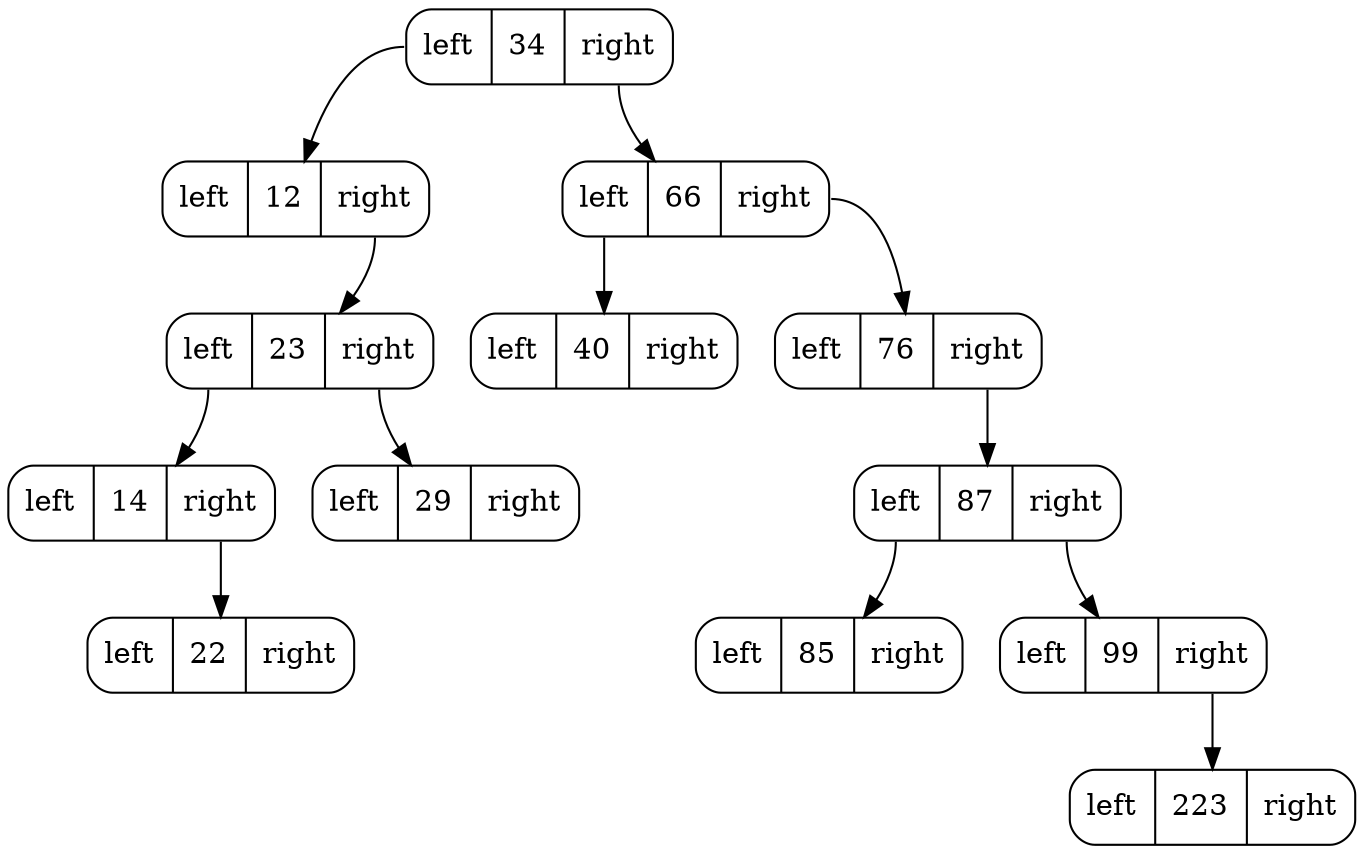 digraph G{
"34"[label="<f0>left|<f1>34|<f2>right",shape=Mrecord]
"34":f0->"12"
"12"[label="<f0>left|<f1>12|<f2>right",shape=Mrecord]
"12":f2->"23"
"23"[label="<f0>left|<f1>23|<f2>right",shape=Mrecord]
"23":f0->"14"
"14"[label="<f0>left|<f1>14|<f2>right",shape=Mrecord]
"14":f2->"22"
"22"[label="<f0>left|<f1>22|<f2>right",shape=Mrecord]
"23":f2->"29"
"29"[label="<f0>left|<f1>29|<f2>right",shape=Mrecord]
"34":f2->"66"
"66"[label="<f0>left|<f1>66|<f2>right",shape=Mrecord]
"66":f0->"40"
"40"[label="<f0>left|<f1>40|<f2>right",shape=Mrecord]
"66":f2->"76"
"76"[label="<f0>left|<f1>76|<f2>right",shape=Mrecord]
"76":f2->"87"
"87"[label="<f0>left|<f1>87|<f2>right",shape=Mrecord]
"87":f0->"85"
"85"[label="<f0>left|<f1>85|<f2>right",shape=Mrecord]
"87":f2->"99"
"99"[label="<f0>left|<f1>99|<f2>right",shape=Mrecord]
"99":f2->"223"
"223"[label="<f0>left|<f1>223|<f2>right",shape=Mrecord]
}
